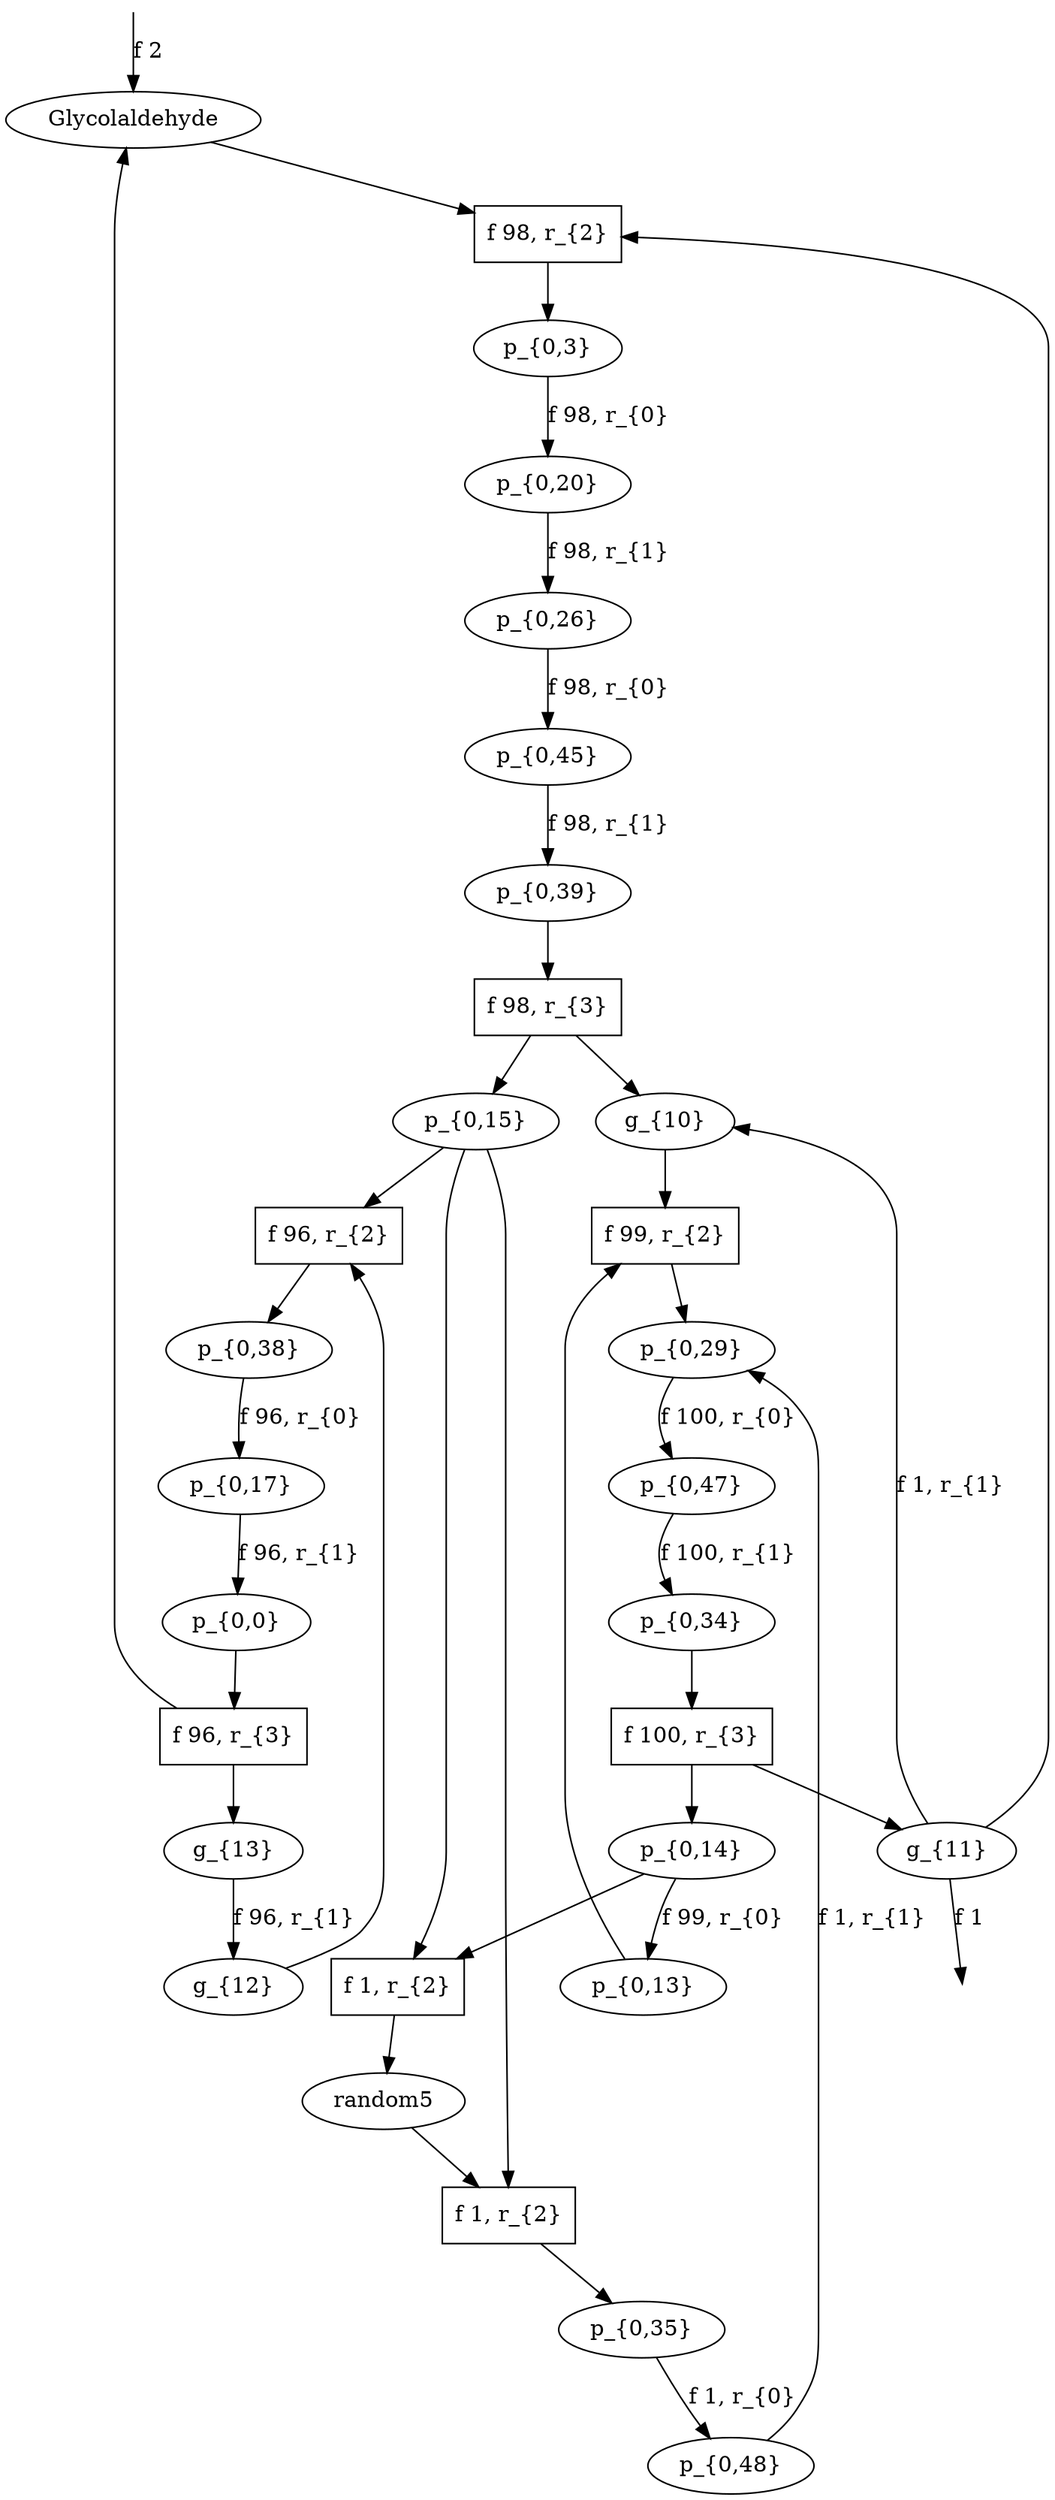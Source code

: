digraph g {
// id = 0, graphName = Formaldehyde
// id = 1, graphName = Glycolaldehyde
"1-0" [ shape=ellipse label="Glycolaldehyde" image="out/078_g_1_11311100.svg" ];
// id = 2, graphName = random1
// id = 3, graphName = random2
// id = 4, graphName = random3
// id = 5, graphName = random4
// id = 6, graphName = random5
"6-0" [ shape=ellipse label="random5" image="out/083_g_6_11311100.svg" ];
// id = 7, graphName = random6
// id = 8, graphName = random7
// id = 9, graphName = random8
// id = 10, graphName = g_{10}
"10-0" [ shape=ellipse label="g_{10}" image="out/087_g_10_11311100.svg" ];
// id = 11, graphName = g_{11}
"11-0" [ shape=ellipse label="g_{11}" image="out/088_g_11_11311100.svg" ];
// id = 12, graphName = g_{12}
"12-0" [ shape=ellipse label="g_{12}" image="out/089_g_12_11311100.svg" ];
// id = 13, graphName = g_{13}
"13-0" [ shape=ellipse label="g_{13}" image="out/090_g_13_11311100.svg" ];
// id = 32, graphName = p_{0,0}
"32-0" [ shape=ellipse label="p_{0,0}" image="out/092_g_37_11311100.svg" ];
// id = 34, graphName = p_{0,1}
// id = 36, graphName = p_{0,2}
// id = 38, graphName = p_{0,3}
"38-0" [ shape=ellipse label="p_{0,3}" image="out/098_g_40_11311100.svg" ];
// id = 40, graphName = p_{0,4}
// id = 43, graphName = p_{0,5}
// id = 47, graphName = p_{0,6}
// id = 49, graphName = p_{0,7}
// id = 51, graphName = p_{0,8}
// id = 53, graphName = p_{0,9}
// id = 55, graphName = p_{0,10}
// id = 57, graphName = p_{0,11}
// id = 59, graphName = p_{0,12}
// id = 63, graphName = p_{0,13}
"63-0" [ shape=ellipse label="p_{0,13}" image="out/118_g_132_11311100.svg" ];
// id = 65, graphName = p_{0,14}
"65-0" [ shape=ellipse label="p_{0,14}" image="out/120_g_133_11311100.svg" ];
// id = 66, graphName = p_{0,15}
"66-0" [ shape=ellipse label="p_{0,15}" image="out/122_g_134_11311100.svg" ];
// id = 68, graphName = p_{0,16}
// id = 71, graphName = p_{0,17}
"71-0" [ shape=ellipse label="p_{0,17}" image="out/126_g_145_11311100.svg" ];
// id = 73, graphName = p_{0,18}
// id = 75, graphName = p_{0,19}
// id = 77, graphName = p_{0,20}
"77-0" [ shape=ellipse label="p_{0,20}" image="out/132_g_149_11311100.svg" ];
// id = 79, graphName = p_{0,21}
// id = 81, graphName = p_{0,22}
// id = 83, graphName = p_{0,23}
// id = 85, graphName = p_{0,24}
// id = 91, graphName = p_{0,25}
// id = 93, graphName = p_{0,26}
"93-0" [ shape=ellipse label="p_{0,26}" image="out/144_g_345_11311100.svg" ];
// id = 95, graphName = p_{0,27}
// id = 97, graphName = p_{0,28}
// id = 99, graphName = p_{0,29}
"99-0" [ shape=ellipse label="p_{0,29}" image="out/150_g_351_11311100.svg" ];
// id = 105, graphName = p_{0,30}
// id = 107, graphName = p_{0,31}
// id = 109, graphName = p_{0,32}
// id = 113, graphName = p_{0,33}
// id = 116, graphName = p_{0,34}
"116-0" [ shape=ellipse label="p_{0,34}" image="out/160_g_376_11311100.svg" ];
// id = 119, graphName = p_{0,35}
"119-0" [ shape=ellipse label="p_{0,35}" image="out/162_g_380_11311100.svg" ];
// id = 121, graphName = p_{0,36}
// id = 123, graphName = p_{0,37}
// id = 125, graphName = p_{0,38}
"125-0" [ shape=ellipse label="p_{0,38}" image="out/168_g_383_11311100.svg" ];
// id = 127, graphName = p_{0,39}
"127-0" [ shape=ellipse label="p_{0,39}" image="out/170_g_384_11311100.svg" ];
// id = 129, graphName = p_{0,40}
// id = 131, graphName = p_{0,41}
// id = 134, graphName = p_{0,42}
// id = 137, graphName = p_{0,43}
// id = 153, graphName = p_{0,44}
// id = 156, graphName = p_{0,45}
"156-0" [ shape=ellipse label="p_{0,45}" image="out/182_g_460_11311100.svg" ];
// id = 159, graphName = p_{0,46}
// id = 163, graphName = p_{0,47}
"163-0" [ shape=ellipse label="p_{0,47}" image="out/186_g_468_11311100.svg" ];
// id = 165, graphName = p_{0,48}
"165-0" [ shape=ellipse label="p_{0,48}" image="out/188_g_469_11311100.svg" ];
// id = 167, graphName = p_{0,49}
// id = 172, graphName = p_{0,50}
// id = 174, graphName = p_{0,51}
// id = 181, graphName = p_{0,52}
// id = 201, graphName = p_{0,53}
// id = 207, graphName = p_{0,54}
// id = 209, graphName = p_{0,55}
// id = 211, graphName = p_{0,56}
// id = 61{ 'Glycolaldehyde' 'g_{11}' }, 'Aldol Addition ->', { 'p_{0,3}' }
"61-0" [ shape=box label="f 98, r_{2}" ];
// id = 100{ 'g_{10}' 'p_{0,13}' }, 'Aldol Addition ->', { 'p_{0,29}' }
"100-0" [ shape=box label="f 99, r_{2}" ];
// id = 112{ 'p_{0,14}' 'p_{0,15}' }, 'Aldol Addition ->', { 'random5' }
"112-0" [ shape=box label="f 1, r_{2}" ];
// id = 120{ 'random5' 'p_{0,15}' }, 'Aldol Addition ->', { 'p_{0,35}' }
"120-0" [ shape=box label="f 1, r_{2}" ];
// id = 126{ 'g_{12}' 'p_{0,15}' }, 'Aldol Addition ->', { 'p_{0,38}' }
"126-0" [ shape=box label="f 96, r_{2}" ];
// id = 139{ 'p_{0,0}' }, 'Aldol Addition <-', { 'Glycolaldehyde' 'g_{13}' }
"139-0" [ shape=box label="f 96, r_{3}" ];
// id = 221{ 'p_{0,34}' }, 'Aldol Addition <-', { 'g_{11}' 'p_{0,14}' }
"221-0" [ shape=box label="f 100, r_{3}" ];
// id = 226{ 'p_{0,39}' }, 'Aldol Addition <-', { 'g_{10}' 'p_{0,15}' }
"226-0" [ shape=box label="f 98, r_{3}" ];
// id = 14{ 'random1' }, 'Keto-enol isomerization ->', { 'random3' }
// id = 15{ 'random2' }, 'Keto-enol isomerization ->', { 'random3' }
// id = 16{ 'random2' }, 'Keto-enol isomerization ->', { 'random4' }
// id = 17{ 'random5' }, 'Keto-enol isomerization ->', { 'random4' }
// id = 18{ 'random6' }, 'Keto-enol isomerization ->', { 'random7' }
// id = 19{ 'random8' }, 'Keto-enol isomerization ->', { 'random7' }
// id = 20{ 'g_{10}' }, 'Keto-enol isomerization ->', { 'g_{11}' }
// id = 21{ 'g_{12}' }, 'Keto-enol isomerization ->', { 'g_{13}' }
// id = 22{ 'g_{12}' }, 'Keto-enol isomerization ->', { 'g_{11}' }
// id = 23{ 'random3' }, 'Keto-enol isomerization <-', { 'random2' }
// id = 24{ 'random3' }, 'Keto-enol isomerization <-', { 'random1' }
// id = 25{ 'random4' }, 'Keto-enol isomerization <-', { 'random5' }
// id = 26{ 'random4' }, 'Keto-enol isomerization <-', { 'random2' }
// id = 27{ 'random7' }, 'Keto-enol isomerization <-', { 'random6' }
// id = 28{ 'random7' }, 'Keto-enol isomerization <-', { 'random8' }
// id = 29{ 'g_{11}' }, 'Keto-enol isomerization <-', { 'g_{10}' }
"11-0" -> "10-0" [ label="f 1, r_{1}" ];
// id = 30{ 'g_{11}' }, 'Keto-enol isomerization <-', { 'g_{12}' }
// id = 31{ 'g_{13}' }, 'Keto-enol isomerization <-', { 'g_{12}' }
"13-0" -> "12-0" [ label="f 96, r_{1}" ];
// id = 33{ 'Formaldehyde' 'random3' }, 'Aldol Addition ->', { 'p_{0,0}' }
// id = 35{ 'Formaldehyde' 'random3' }, 'Aldol Addition ->', { 'p_{0,1}' }
// id = 37{ 'Formaldehyde' 'random4' }, 'Aldol Addition ->', { 'p_{0,2}' }
// id = 39{ 'Formaldehyde' 'random4' }, 'Aldol Addition ->', { 'p_{0,3}' }
// id = 41{ 'Formaldehyde' 'random7' }, 'Aldol Addition ->', { 'p_{0,4}' }
// id = 42{ 'Formaldehyde' 'random7' }, 'Aldol Addition ->', { 'p_{0,1}' }
// id = 44{ 'Formaldehyde' 'g_{11}' }, 'Aldol Addition ->', { 'p_{0,5}' }
// id = 45{ 'Formaldehyde' 'g_{11}' }, 'Aldol Addition ->', { 'random1' }
// id = 46{ 'Formaldehyde' 'g_{13}' }, 'Aldol Addition ->', { 'random8' }
// id = 48{ 'Glycolaldehyde' 'random3' }, 'Aldol Addition ->', { 'p_{0,6}' }
// id = 50{ 'Glycolaldehyde' 'random3' }, 'Aldol Addition ->', { 'p_{0,7}' }
// id = 52{ 'Glycolaldehyde' 'random4' }, 'Aldol Addition ->', { 'p_{0,8}' }
// id = 54{ 'Glycolaldehyde' 'random4' }, 'Aldol Addition ->', { 'p_{0,9}' }
// id = 56{ 'Glycolaldehyde' 'random7' }, 'Aldol Addition ->', { 'p_{0,10}' }
// id = 58{ 'Glycolaldehyde' 'random7' }, 'Aldol Addition ->', { 'p_{0,11}' }
// id = 60{ 'Glycolaldehyde' 'g_{11}' }, 'Aldol Addition ->', { 'p_{0,12}' }
// id = 61{ 'Glycolaldehyde' 'g_{11}' }, 'Aldol Addition ->', { 'p_{0,3}' }
"1-0" -> "61-0" [ ];
"11-0" -> "61-0" [ ];
"61-0" -> "38-0" [ ];
// id = 62{ 'Glycolaldehyde' 'g_{13}' }, 'Aldol Addition ->', { 'p_{0,0}' }
// id = 64{ 'random2' }, 'Aldol Addition <-', { 'Glycolaldehyde' 'p_{0,13}' }
// id = 67{ 'random5' }, 'Aldol Addition <-', { 'p_{0,14}' 'p_{0,15}' }
// id = 69{ 'random6' }, 'Aldol Addition <-', { 'p_{0,15}' 'p_{0,16}' }
// id = 70{ 'g_{10}' }, 'Aldol Addition <-', { 'Glycolaldehyde' 'p_{0,15}' }
// id = 72{ 'p_{0,0}' }, 'Keto-enol isomerization ->', { 'p_{0,17}' }
// id = 74{ 'p_{0,1}' }, 'Keto-enol isomerization ->', { 'p_{0,18}' }
// id = 76{ 'p_{0,3}' }, 'Keto-enol isomerization ->', { 'p_{0,19}' }
// id = 78{ 'p_{0,3}' }, 'Keto-enol isomerization ->', { 'p_{0,20}' }
"38-0" -> "77-0" [ label="f 98, r_{0}" ];
// id = 80{ 'p_{0,6}' }, 'Keto-enol isomerization ->', { 'p_{0,21}' }
// id = 82{ 'p_{0,7}' }, 'Keto-enol isomerization ->', { 'p_{0,22}' }
// id = 84{ 'p_{0,9}' }, 'Keto-enol isomerization ->', { 'p_{0,23}' }
// id = 86{ 'p_{0,11}' }, 'Keto-enol isomerization ->', { 'p_{0,24}' }
// id = 87{ 'p_{0,14}' }, 'Keto-enol isomerization ->', { 'p_{0,13}' }
"65-0" -> "63-0" [ label="f 99, r_{0}" ];
// id = 88{ 'p_{0,16}' }, 'Keto-enol isomerization ->', { 'p_{0,13}' }
// id = 89{ 'p_{0,13}' }, 'Keto-enol isomerization <-', { 'p_{0,16}' }
// id = 90{ 'p_{0,13}' }, 'Keto-enol isomerization <-', { 'p_{0,14}' }
// id = 92{ 'p_{0,5}' 'p_{0,15}' }, 'Aldol Addition ->', { 'p_{0,25}' }
// id = 94{ 'p_{0,13}' 'p_{0,14}' }, 'Aldol Addition ->', { 'p_{0,26}' }
// id = 96{ 'p_{0,13}' 'p_{0,16}' }, 'Aldol Addition ->', { 'p_{0,27}' }
// id = 98{ 'g_{12}' 'p_{0,13}' }, 'Aldol Addition ->', { 'p_{0,28}' }
// id = 100{ 'g_{10}' 'p_{0,13}' }, 'Aldol Addition ->', { 'p_{0,29}' }
"10-0" -> "100-0" [ ];
"63-0" -> "100-0" [ ];
"100-0" -> "99-0" [ ];
// id = 101{ 'Formaldehyde' 'p_{0,13}' }, 'Aldol Addition ->', { 'g_{12}' }
// id = 102{ 'Glycolaldehyde' 'p_{0,13}' }, 'Aldol Addition ->', { 'random2' }
// id = 103{ 'p_{0,13}' 'p_{0,14}' }, 'Aldol Addition ->', { 'p_{0,2}' }
// id = 104{ 'p_{0,13}' 'p_{0,16}' }, 'Aldol Addition ->', { 'p_{0,4}' }
// id = 106{ 'g_{12}' 'p_{0,13}' }, 'Aldol Addition ->', { 'p_{0,30}' }
// id = 108{ 'g_{10}' 'p_{0,13}' }, 'Aldol Addition ->', { 'p_{0,31}' }
// id = 110{ 'Formaldehyde' 'p_{0,13}' }, 'Aldol Addition ->', { 'p_{0,32}' }
// id = 111{ 'Glycolaldehyde' 'p_{0,13}' }, 'Aldol Addition ->', { 'p_{0,5}' }
// id = 112{ 'p_{0,14}' 'p_{0,15}' }, 'Aldol Addition ->', { 'random5' }
"65-0" -> "112-0" [ ];
"66-0" -> "112-0" [ ];
"112-0" -> "6-0" [ ];
// id = 114{ 'g_{13}' 'p_{0,14}' }, 'Aldol Addition ->', { 'p_{0,33}' }
// id = 115{ 'g_{11}' 'p_{0,14}' }, 'Aldol Addition ->', { 'p_{0,8}' }
// id = 117{ 'g_{11}' 'p_{0,14}' }, 'Aldol Addition ->', { 'p_{0,34}' }
// id = 118{ 'p_{0,15}' 'p_{0,16}' }, 'Aldol Addition ->', { 'random6' }
// id = 120{ 'random5' 'p_{0,15}' }, 'Aldol Addition ->', { 'p_{0,35}' }
"6-0" -> "120-0" [ ];
"66-0" -> "120-0" [ ];
"120-0" -> "119-0" [ ];
// id = 122{ 'random6' 'p_{0,15}' }, 'Aldol Addition ->', { 'p_{0,36}' }
// id = 124{ 'random8' 'p_{0,15}' }, 'Aldol Addition ->', { 'p_{0,37}' }
// id = 126{ 'g_{12}' 'p_{0,15}' }, 'Aldol Addition ->', { 'p_{0,38}' }
"12-0" -> "126-0" [ ];
"66-0" -> "126-0" [ ];
"126-0" -> "125-0" [ ];
// id = 128{ 'g_{10}' 'p_{0,15}' }, 'Aldol Addition ->', { 'p_{0,39}' }
// id = 130{ 'random1' 'p_{0,15}' }, 'Aldol Addition ->', { 'p_{0,40}' }
// id = 132{ 'random2' 'p_{0,15}' }, 'Aldol Addition ->', { 'p_{0,41}' }
// id = 133{ 'Formaldehyde' 'p_{0,15}' }, 'Aldol Addition ->', { 'p_{0,14}' }
// id = 135{ 'g_{13}' 'p_{0,16}' }, 'Aldol Addition ->', { 'p_{0,42}' }
// id = 136{ 'g_{11}' 'p_{0,16}' }, 'Aldol Addition ->', { 'p_{0,10}' }
// id = 138{ 'g_{11}' 'p_{0,16}' }, 'Aldol Addition ->', { 'p_{0,43}' }
// id = 139{ 'p_{0,0}' }, 'Aldol Addition <-', { 'Glycolaldehyde' 'g_{13}' }
"32-0" -> "139-0" [ ];
"139-0" -> "1-0" [ ];
"139-0" -> "13-0" [ ];
// id = 140{ 'p_{0,2}' }, 'Aldol Addition <-', { 'p_{0,13}' 'p_{0,14}' }
// id = 141{ 'p_{0,3}' }, 'Aldol Addition <-', { 'Glycolaldehyde' 'g_{11}' }
// id = 142{ 'p_{0,4}' }, 'Aldol Addition <-', { 'p_{0,13}' 'p_{0,16}' }
// id = 143{ 'p_{0,5}' }, 'Aldol Addition <-', { 'Glycolaldehyde' 'p_{0,13}' }
// id = 144{ 'p_{0,6}' }, 'Aldol Addition <-', { 'Glycolaldehyde' 'random3' }
// id = 145{ 'p_{0,7}' }, 'Aldol Addition <-', { 'Glycolaldehyde' 'random3' }
// id = 146{ 'p_{0,8}' }, 'Aldol Addition <-', { 'g_{11}' 'p_{0,14}' }
// id = 147{ 'p_{0,8}' }, 'Aldol Addition <-', { 'Glycolaldehyde' 'random4' }
// id = 148{ 'p_{0,9}' }, 'Aldol Addition <-', { 'Glycolaldehyde' 'random4' }
// id = 149{ 'p_{0,10}' }, 'Aldol Addition <-', { 'g_{11}' 'p_{0,16}' }
// id = 150{ 'p_{0,10}' }, 'Aldol Addition <-', { 'Glycolaldehyde' 'random7' }
// id = 151{ 'p_{0,11}' }, 'Aldol Addition <-', { 'Glycolaldehyde' 'random7' }
// id = 152{ 'p_{0,12}' }, 'Aldol Addition <-', { 'Glycolaldehyde' 'g_{11}' }
// id = 154{ 'p_{0,25}' }, 'Keto-enol isomerization ->', { 'p_{0,44}' }
// id = 155{ 'p_{0,26}' }, 'Keto-enol isomerization ->', { 'p_{0,20}' }
// id = 157{ 'p_{0,26}' }, 'Keto-enol isomerization ->', { 'p_{0,45}' }
"93-0" -> "156-0" [ label="f 98, r_{0}" ];
// id = 158{ 'p_{0,27}' }, 'Keto-enol isomerization ->', { 'p_{0,18}' }
// id = 160{ 'p_{0,27}' }, 'Keto-enol isomerization ->', { 'p_{0,46}' }
// id = 161{ 'p_{0,28}' }, 'Keto-enol isomerization ->', { 'p_{0,22}' }
// id = 162{ 'p_{0,28}' }, 'Keto-enol isomerization ->', { 'p_{0,44}' }
// id = 164{ 'p_{0,29}' }, 'Keto-enol isomerization ->', { 'p_{0,47}' }
"99-0" -> "163-0" [ label="f 100, r_{0}" ];
// id = 166{ 'p_{0,29}' }, 'Keto-enol isomerization ->', { 'p_{0,48}' }
// id = 168{ 'p_{0,33}' }, 'Keto-enol isomerization ->', { 'p_{0,49}' }
// id = 169{ 'p_{0,34}' }, 'Keto-enol isomerization ->', { 'p_{0,47}' }
// id = 170{ 'p_{0,34}' }, 'Keto-enol isomerization ->', { 'p_{0,23}' }
// id = 171{ 'p_{0,35}' }, 'Keto-enol isomerization ->', { 'p_{0,48}' }
"119-0" -> "165-0" [ label="f 1, r_{0}" ];
// id = 173{ 'p_{0,36}' }, 'Keto-enol isomerization ->', { 'p_{0,50}' }
// id = 175{ 'p_{0,37}' }, 'Keto-enol isomerization ->', { 'p_{0,51}' }
// id = 176{ 'p_{0,38}' }, 'Keto-enol isomerization ->', { 'p_{0,17}' }
"125-0" -> "71-0" [ label="f 96, r_{0}" ];
// id = 177{ 'p_{0,39}' }, 'Keto-enol isomerization ->', { 'p_{0,45}' }
// id = 178{ 'p_{0,40}' }, 'Keto-enol isomerization ->', { 'p_{0,21}' }
// id = 179{ 'p_{0,41}' }, 'Keto-enol isomerization ->', { 'p_{0,49}' }
// id = 180{ 'p_{0,42}' }, 'Keto-enol isomerization ->', { 'p_{0,51}' }
// id = 182{ 'p_{0,43}' }, 'Keto-enol isomerization ->', { 'p_{0,52}' }
// id = 183{ 'p_{0,43}' }, 'Keto-enol isomerization ->', { 'p_{0,24}' }
// id = 184{ 'p_{0,17}' }, 'Keto-enol isomerization <-', { 'p_{0,38}' }
// id = 185{ 'p_{0,17}' }, 'Keto-enol isomerization <-', { 'p_{0,0}' }
"71-0" -> "32-0" [ label="f 96, r_{1}" ];
// id = 186{ 'p_{0,18}' }, 'Keto-enol isomerization <-', { 'p_{0,1}' }
// id = 187{ 'p_{0,18}' }, 'Keto-enol isomerization <-', { 'p_{0,27}' }
// id = 188{ 'p_{0,19}' }, 'Keto-enol isomerization <-', { 'p_{0,3}' }
// id = 189{ 'p_{0,20}' }, 'Keto-enol isomerization <-', { 'p_{0,26}' }
"77-0" -> "93-0" [ label="f 98, r_{1}" ];
// id = 190{ 'p_{0,20}' }, 'Keto-enol isomerization <-', { 'p_{0,3}' }
// id = 191{ 'p_{0,21}' }, 'Keto-enol isomerization <-', { 'p_{0,40}' }
// id = 192{ 'p_{0,21}' }, 'Keto-enol isomerization <-', { 'p_{0,6}' }
// id = 193{ 'p_{0,22}' }, 'Keto-enol isomerization <-', { 'p_{0,7}' }
// id = 194{ 'p_{0,22}' }, 'Keto-enol isomerization <-', { 'p_{0,28}' }
// id = 195{ 'p_{0,23}' }, 'Keto-enol isomerization <-', { 'p_{0,9}' }
// id = 196{ 'p_{0,23}' }, 'Keto-enol isomerization <-', { 'p_{0,34}' }
// id = 197{ 'p_{0,24}' }, 'Keto-enol isomerization <-', { 'p_{0,43}' }
// id = 198{ 'p_{0,24}' }, 'Keto-enol isomerization <-', { 'p_{0,11}' }
// id = 199{ 'Formaldehyde' 'p_{0,17}' }, 'Aldol Addition ->', { 'p_{0,30}' }
// id = 200{ 'Formaldehyde' 'p_{0,17}' }, 'Aldol Addition ->', { 'p_{0,7}' }
// id = 202{ 'Formaldehyde' 'p_{0,18}' }, 'Aldol Addition ->', { 'p_{0,53}' }
// id = 203{ 'Formaldehyde' 'p_{0,18}' }, 'Aldol Addition ->', { 'p_{0,42}' }
// id = 204{ 'Formaldehyde' 'p_{0,19}' }, 'Aldol Addition ->', { 'p_{0,7}' }
// id = 205{ 'Formaldehyde' 'p_{0,20}' }, 'Aldol Addition ->', { 'p_{0,33}' }
// id = 206{ 'Formaldehyde' 'p_{0,20}' }, 'Aldol Addition ->', { 'p_{0,11}' }
// id = 208{ 'p_{0,15}' 'p_{0,32}' }, 'Aldol Addition ->', { 'p_{0,54}' }
// id = 210{ 'p_{0,13}' 'p_{0,32}' }, 'Aldol Addition ->', { 'p_{0,55}' }
// id = 212{ 'p_{0,13}' 'p_{0,32}' }, 'Aldol Addition ->', { 'p_{0,56}' }
// id = 213{ 'p_{0,25}' }, 'Aldol Addition <-', { 'p_{0,5}' 'p_{0,15}' }
// id = 214{ 'p_{0,26}' }, 'Aldol Addition <-', { 'p_{0,13}' 'p_{0,14}' }
// id = 215{ 'p_{0,27}' }, 'Aldol Addition <-', { 'p_{0,13}' 'p_{0,16}' }
// id = 216{ 'p_{0,28}' }, 'Aldol Addition <-', { 'g_{12}' 'p_{0,13}' }
// id = 217{ 'p_{0,29}' }, 'Aldol Addition <-', { 'g_{10}' 'p_{0,13}' }
// id = 218{ 'p_{0,30}' }, 'Aldol Addition <-', { 'g_{12}' 'p_{0,13}' }
// id = 219{ 'p_{0,31}' }, 'Aldol Addition <-', { 'g_{10}' 'p_{0,13}' }
// id = 220{ 'p_{0,33}' }, 'Aldol Addition <-', { 'g_{13}' 'p_{0,14}' }
// id = 221{ 'p_{0,34}' }, 'Aldol Addition <-', { 'g_{11}' 'p_{0,14}' }
"116-0" -> "221-0" [ ];
"221-0" -> "11-0" [ ];
"221-0" -> "65-0" [ ];
// id = 222{ 'p_{0,35}' }, 'Aldol Addition <-', { 'random5' 'p_{0,15}' }
// id = 223{ 'p_{0,36}' }, 'Aldol Addition <-', { 'random6' 'p_{0,15}' }
// id = 224{ 'p_{0,37}' }, 'Aldol Addition <-', { 'random8' 'p_{0,15}' }
// id = 225{ 'p_{0,38}' }, 'Aldol Addition <-', { 'g_{12}' 'p_{0,15}' }
// id = 226{ 'p_{0,39}' }, 'Aldol Addition <-', { 'g_{10}' 'p_{0,15}' }
"127-0" -> "226-0" [ ];
"226-0" -> "10-0" [ ];
"226-0" -> "66-0" [ ];
// id = 227{ 'p_{0,40}' }, 'Aldol Addition <-', { 'random1' 'p_{0,15}' }
// id = 228{ 'p_{0,41}' }, 'Aldol Addition <-', { 'random2' 'p_{0,15}' }
// id = 229{ 'p_{0,42}' }, 'Aldol Addition <-', { 'g_{13}' 'p_{0,16}' }
// id = 230{ 'p_{0,43}' }, 'Aldol Addition <-', { 'g_{11}' 'p_{0,16}' }
// id = 231{ 'p_{0,54}' }, 'Keto-enol isomerization ->', { 'p_{0,46}' }
// id = 232{ 'p_{0,55}' }, 'Keto-enol isomerization ->', { 'p_{0,52}' }
// id = 233{ 'p_{0,55}' }, 'Keto-enol isomerization ->', { 'p_{0,50}' }
// id = 234{ 'p_{0,44}' }, 'Keto-enol isomerization <-', { 'p_{0,25}' }
// id = 235{ 'p_{0,44}' }, 'Keto-enol isomerization <-', { 'p_{0,28}' }
// id = 236{ 'p_{0,45}' }, 'Keto-enol isomerization <-', { 'p_{0,39}' }
"156-0" -> "127-0" [ label="f 98, r_{1}" ];
// id = 237{ 'p_{0,45}' }, 'Keto-enol isomerization <-', { 'p_{0,26}' }
// id = 238{ 'p_{0,46}' }, 'Keto-enol isomerization <-', { 'p_{0,54}' }
// id = 239{ 'p_{0,46}' }, 'Keto-enol isomerization <-', { 'p_{0,27}' }
// id = 240{ 'p_{0,47}' }, 'Keto-enol isomerization <-', { 'p_{0,29}' }
// id = 241{ 'p_{0,47}' }, 'Keto-enol isomerization <-', { 'p_{0,34}' }
"163-0" -> "116-0" [ label="f 100, r_{1}" ];
// id = 242{ 'p_{0,48}' }, 'Keto-enol isomerization <-', { 'p_{0,35}' }
// id = 243{ 'p_{0,48}' }, 'Keto-enol isomerization <-', { 'p_{0,29}' }
"165-0" -> "99-0" [ label="f 1, r_{1}" ];
// id = 244{ 'p_{0,49}' }, 'Keto-enol isomerization <-', { 'p_{0,41}' }
// id = 245{ 'p_{0,49}' }, 'Keto-enol isomerization <-', { 'p_{0,33}' }
// id = 246{ 'p_{0,50}' }, 'Keto-enol isomerization <-', { 'p_{0,36}' }
// id = 247{ 'p_{0,50}' }, 'Keto-enol isomerization <-', { 'p_{0,55}' }
// id = 248{ 'p_{0,51}' }, 'Keto-enol isomerization <-', { 'p_{0,37}' }
// id = 249{ 'p_{0,51}' }, 'Keto-enol isomerization <-', { 'p_{0,42}' }
// id = 250{ 'p_{0,52}' }, 'Keto-enol isomerization <-', { 'p_{0,43}' }
// id = 251{ 'p_{0,52}' }, 'Keto-enol isomerization <-', { 'p_{0,55}' }
// id = 252{ 'Formaldehyde' 'p_{0,45}' }, 'Aldol Addition ->', { 'p_{0,31}' }
// id = 253{ 'Formaldehyde' 'p_{0,45}' }, 'Aldol Addition ->', { 'p_{0,34}' }
// id = 254{ 'Formaldehyde' 'p_{0,46}' }, 'Aldol Addition ->', { 'p_{0,56}' }
// id = 255{ 'Formaldehyde' 'p_{0,46}' }, 'Aldol Addition ->', { 'p_{0,43}' }
// id = 256{ 'p_{0,54}' }, 'Aldol Addition <-', { 'p_{0,15}' 'p_{0,32}' }
// id = 257{ 'p_{0,55}' }, 'Aldol Addition <-', { 'p_{0,13}' 'p_{0,32}' }
// id = 258{ 'p_{0,56}' }, 'Aldol Addition <-', { 'p_{0,13}' 'p_{0,32}' }
// inFlow/outFlow, id = 1-0, graphName = Glycolaldehyde, inFlow = 2, outFlow = 0
"1-0-IOFlow" [ shape=point style=invis label="" ];
"1-0-IOFlow" -> "1-0" [ label="f 2" ];
// inFlow/outFlow, id = 11-0, graphName = g_{11}, inFlow = 0, outFlow = 1
"11-0-IOFlow" [ shape=point style=invis label="" ];
"11-0" -> "11-0-IOFlow" [ label="f 1" ];
}
